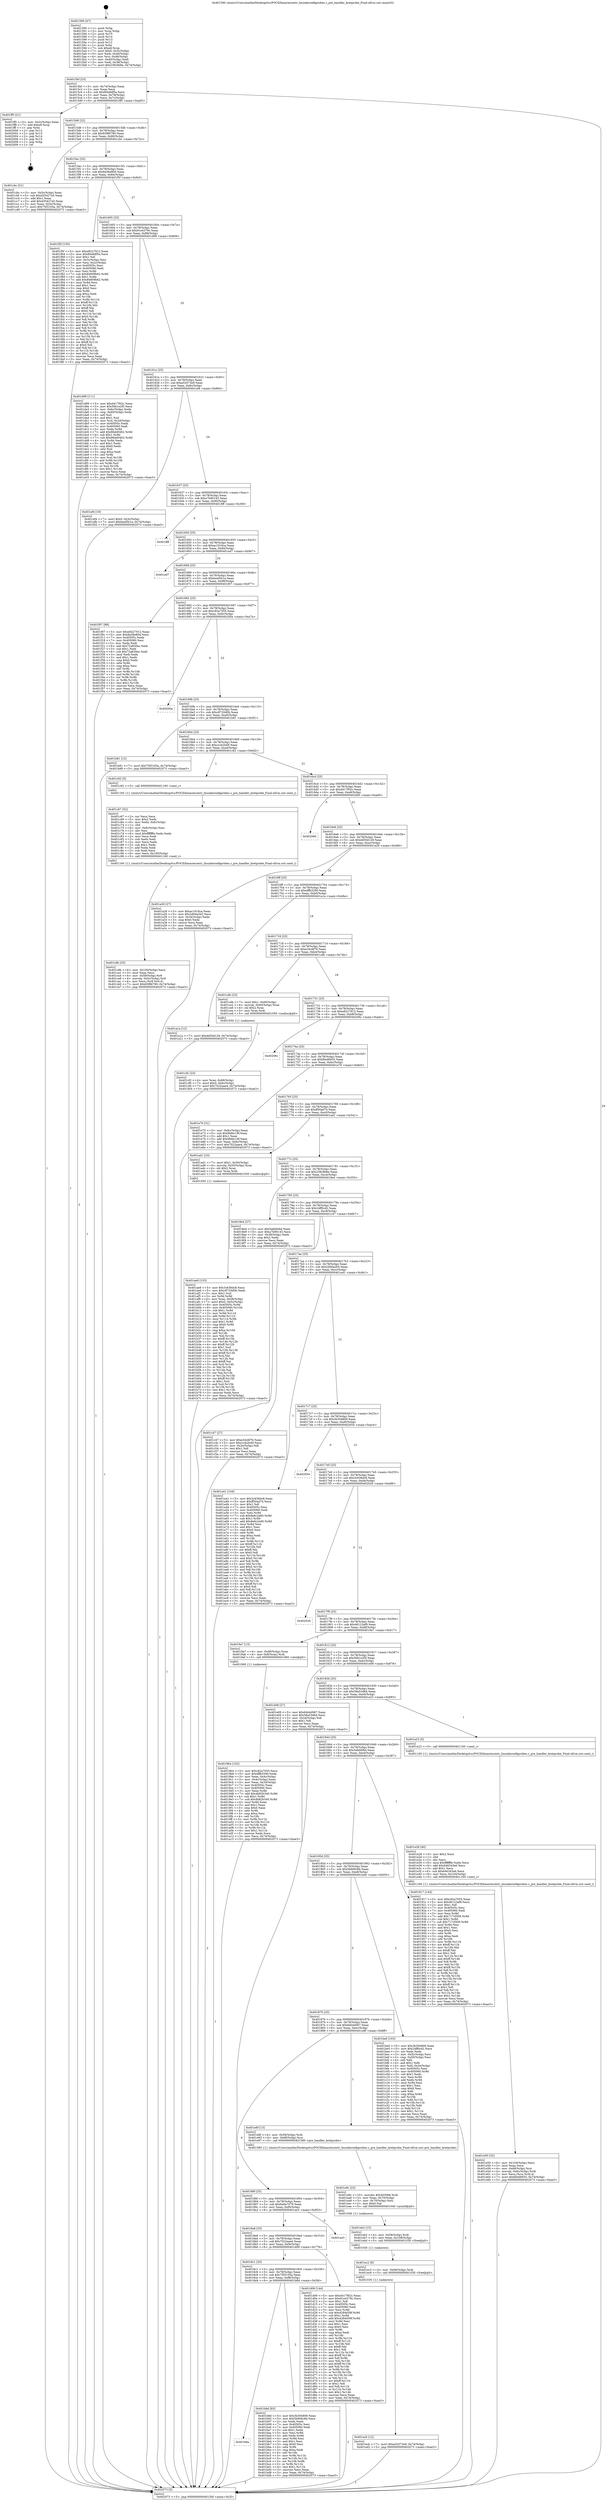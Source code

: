digraph "0x401590" {
  label = "0x401590 (/mnt/c/Users/mathe/Desktop/tcc/POCII/binaries/extr_linuxkernelkprobes.c_pre_handler_kretprobe_Final-ollvm.out::main(0))"
  labelloc = "t"
  node[shape=record]

  Entry [label="",width=0.3,height=0.3,shape=circle,fillcolor=black,style=filled]
  "0x4015bf" [label="{
     0x4015bf [23]\l
     | [instrs]\l
     &nbsp;&nbsp;0x4015bf \<+3\>: mov -0x74(%rbp),%eax\l
     &nbsp;&nbsp;0x4015c2 \<+2\>: mov %eax,%ecx\l
     &nbsp;&nbsp;0x4015c4 \<+6\>: sub $0x80a9df5a,%ecx\l
     &nbsp;&nbsp;0x4015ca \<+3\>: mov %eax,-0x78(%rbp)\l
     &nbsp;&nbsp;0x4015cd \<+3\>: mov %ecx,-0x7c(%rbp)\l
     &nbsp;&nbsp;0x4015d0 \<+6\>: je 0000000000401ff5 \<main+0xa65\>\l
  }"]
  "0x401ff5" [label="{
     0x401ff5 [21]\l
     | [instrs]\l
     &nbsp;&nbsp;0x401ff5 \<+3\>: mov -0x2c(%rbp),%eax\l
     &nbsp;&nbsp;0x401ff8 \<+7\>: add $0xe8,%rsp\l
     &nbsp;&nbsp;0x401fff \<+1\>: pop %rbx\l
     &nbsp;&nbsp;0x402000 \<+2\>: pop %r12\l
     &nbsp;&nbsp;0x402002 \<+2\>: pop %r13\l
     &nbsp;&nbsp;0x402004 \<+2\>: pop %r14\l
     &nbsp;&nbsp;0x402006 \<+2\>: pop %r15\l
     &nbsp;&nbsp;0x402008 \<+1\>: pop %rbp\l
     &nbsp;&nbsp;0x402009 \<+1\>: ret\l
  }"]
  "0x4015d6" [label="{
     0x4015d6 [22]\l
     | [instrs]\l
     &nbsp;&nbsp;0x4015d6 \<+5\>: jmp 00000000004015db \<main+0x4b\>\l
     &nbsp;&nbsp;0x4015db \<+3\>: mov -0x78(%rbp),%eax\l
     &nbsp;&nbsp;0x4015de \<+5\>: sub $0x83f86780,%eax\l
     &nbsp;&nbsp;0x4015e3 \<+3\>: mov %eax,-0x80(%rbp)\l
     &nbsp;&nbsp;0x4015e6 \<+6\>: je 0000000000401cbc \<main+0x72c\>\l
  }"]
  Exit [label="",width=0.3,height=0.3,shape=circle,fillcolor=black,style=filled,peripheries=2]
  "0x401cbc" [label="{
     0x401cbc [31]\l
     | [instrs]\l
     &nbsp;&nbsp;0x401cbc \<+3\>: mov -0x5c(%rbp),%eax\l
     &nbsp;&nbsp;0x401cbf \<+5\>: sub $0xd35427a5,%eax\l
     &nbsp;&nbsp;0x401cc4 \<+3\>: add $0x1,%eax\l
     &nbsp;&nbsp;0x401cc7 \<+5\>: add $0xd35427a5,%eax\l
     &nbsp;&nbsp;0x401ccc \<+3\>: mov %eax,-0x5c(%rbp)\l
     &nbsp;&nbsp;0x401ccf \<+7\>: movl $0x75f3105a,-0x74(%rbp)\l
     &nbsp;&nbsp;0x401cd6 \<+5\>: jmp 0000000000402073 \<main+0xae3\>\l
  }"]
  "0x4015ec" [label="{
     0x4015ec [25]\l
     | [instrs]\l
     &nbsp;&nbsp;0x4015ec \<+5\>: jmp 00000000004015f1 \<main+0x61\>\l
     &nbsp;&nbsp;0x4015f1 \<+3\>: mov -0x78(%rbp),%eax\l
     &nbsp;&nbsp;0x4015f4 \<+5\>: sub $0x8a36e80d,%eax\l
     &nbsp;&nbsp;0x4015f9 \<+6\>: mov %eax,-0x84(%rbp)\l
     &nbsp;&nbsp;0x4015ff \<+6\>: je 0000000000401f5f \<main+0x9cf\>\l
  }"]
  "0x401ecb" [label="{
     0x401ecb [12]\l
     | [instrs]\l
     &nbsp;&nbsp;0x401ecb \<+7\>: movl $0xa52073e9,-0x74(%rbp)\l
     &nbsp;&nbsp;0x401ed2 \<+5\>: jmp 0000000000402073 \<main+0xae3\>\l
  }"]
  "0x401f5f" [label="{
     0x401f5f [150]\l
     | [instrs]\l
     &nbsp;&nbsp;0x401f5f \<+5\>: mov $0xe8227912,%eax\l
     &nbsp;&nbsp;0x401f64 \<+5\>: mov $0x80a9df5a,%ecx\l
     &nbsp;&nbsp;0x401f69 \<+2\>: mov $0x1,%dl\l
     &nbsp;&nbsp;0x401f6b \<+3\>: mov -0x3c(%rbp),%esi\l
     &nbsp;&nbsp;0x401f6e \<+3\>: mov %esi,-0x2c(%rbp)\l
     &nbsp;&nbsp;0x401f71 \<+7\>: mov 0x40505c,%esi\l
     &nbsp;&nbsp;0x401f78 \<+7\>: mov 0x405060,%edi\l
     &nbsp;&nbsp;0x401f7f \<+3\>: mov %esi,%r8d\l
     &nbsp;&nbsp;0x401f82 \<+7\>: sub $0x84609b62,%r8d\l
     &nbsp;&nbsp;0x401f89 \<+4\>: sub $0x1,%r8d\l
     &nbsp;&nbsp;0x401f8d \<+7\>: add $0x84609b62,%r8d\l
     &nbsp;&nbsp;0x401f94 \<+4\>: imul %r8d,%esi\l
     &nbsp;&nbsp;0x401f98 \<+3\>: and $0x1,%esi\l
     &nbsp;&nbsp;0x401f9b \<+3\>: cmp $0x0,%esi\l
     &nbsp;&nbsp;0x401f9e \<+4\>: sete %r9b\l
     &nbsp;&nbsp;0x401fa2 \<+3\>: cmp $0xa,%edi\l
     &nbsp;&nbsp;0x401fa5 \<+4\>: setl %r10b\l
     &nbsp;&nbsp;0x401fa9 \<+3\>: mov %r9b,%r11b\l
     &nbsp;&nbsp;0x401fac \<+4\>: xor $0xff,%r11b\l
     &nbsp;&nbsp;0x401fb0 \<+3\>: mov %r10b,%bl\l
     &nbsp;&nbsp;0x401fb3 \<+3\>: xor $0xff,%bl\l
     &nbsp;&nbsp;0x401fb6 \<+3\>: xor $0x0,%dl\l
     &nbsp;&nbsp;0x401fb9 \<+3\>: mov %r11b,%r14b\l
     &nbsp;&nbsp;0x401fbc \<+4\>: and $0x0,%r14b\l
     &nbsp;&nbsp;0x401fc0 \<+3\>: and %dl,%r9b\l
     &nbsp;&nbsp;0x401fc3 \<+3\>: mov %bl,%r15b\l
     &nbsp;&nbsp;0x401fc6 \<+4\>: and $0x0,%r15b\l
     &nbsp;&nbsp;0x401fca \<+3\>: and %dl,%r10b\l
     &nbsp;&nbsp;0x401fcd \<+3\>: or %r9b,%r14b\l
     &nbsp;&nbsp;0x401fd0 \<+3\>: or %r10b,%r15b\l
     &nbsp;&nbsp;0x401fd3 \<+3\>: xor %r15b,%r14b\l
     &nbsp;&nbsp;0x401fd6 \<+3\>: or %bl,%r11b\l
     &nbsp;&nbsp;0x401fd9 \<+4\>: xor $0xff,%r11b\l
     &nbsp;&nbsp;0x401fdd \<+3\>: or $0x0,%dl\l
     &nbsp;&nbsp;0x401fe0 \<+3\>: and %dl,%r11b\l
     &nbsp;&nbsp;0x401fe3 \<+3\>: or %r11b,%r14b\l
     &nbsp;&nbsp;0x401fe6 \<+4\>: test $0x1,%r14b\l
     &nbsp;&nbsp;0x401fea \<+3\>: cmovne %ecx,%eax\l
     &nbsp;&nbsp;0x401fed \<+3\>: mov %eax,-0x74(%rbp)\l
     &nbsp;&nbsp;0x401ff0 \<+5\>: jmp 0000000000402073 \<main+0xae3\>\l
  }"]
  "0x401605" [label="{
     0x401605 [25]\l
     | [instrs]\l
     &nbsp;&nbsp;0x401605 \<+5\>: jmp 000000000040160a \<main+0x7a\>\l
     &nbsp;&nbsp;0x40160a \<+3\>: mov -0x78(%rbp),%eax\l
     &nbsp;&nbsp;0x40160d \<+5\>: sub $0x91e4379c,%eax\l
     &nbsp;&nbsp;0x401612 \<+6\>: mov %eax,-0x88(%rbp)\l
     &nbsp;&nbsp;0x401618 \<+6\>: je 0000000000401d99 \<main+0x809\>\l
  }"]
  "0x401ec2" [label="{
     0x401ec2 [9]\l
     | [instrs]\l
     &nbsp;&nbsp;0x401ec2 \<+4\>: mov -0x68(%rbp),%rdi\l
     &nbsp;&nbsp;0x401ec6 \<+5\>: call 0000000000401030 \<free@plt\>\l
     | [calls]\l
     &nbsp;&nbsp;0x401030 \{1\} (unknown)\l
  }"]
  "0x401d99" [label="{
     0x401d99 [111]\l
     | [instrs]\l
     &nbsp;&nbsp;0x401d99 \<+5\>: mov $0xd417f02c,%eax\l
     &nbsp;&nbsp;0x401d9e \<+5\>: mov $0x56b1e2f5,%ecx\l
     &nbsp;&nbsp;0x401da3 \<+3\>: mov -0x6c(%rbp),%edx\l
     &nbsp;&nbsp;0x401da6 \<+3\>: cmp -0x60(%rbp),%edx\l
     &nbsp;&nbsp;0x401da9 \<+4\>: setl %sil\l
     &nbsp;&nbsp;0x401dad \<+4\>: and $0x1,%sil\l
     &nbsp;&nbsp;0x401db1 \<+4\>: mov %sil,-0x2d(%rbp)\l
     &nbsp;&nbsp;0x401db5 \<+7\>: mov 0x40505c,%edx\l
     &nbsp;&nbsp;0x401dbc \<+7\>: mov 0x405060,%edi\l
     &nbsp;&nbsp;0x401dc3 \<+3\>: mov %edx,%r8d\l
     &nbsp;&nbsp;0x401dc6 \<+7\>: add $0x86dd0462,%r8d\l
     &nbsp;&nbsp;0x401dcd \<+4\>: sub $0x1,%r8d\l
     &nbsp;&nbsp;0x401dd1 \<+7\>: sub $0x86dd0462,%r8d\l
     &nbsp;&nbsp;0x401dd8 \<+4\>: imul %r8d,%edx\l
     &nbsp;&nbsp;0x401ddc \<+3\>: and $0x1,%edx\l
     &nbsp;&nbsp;0x401ddf \<+3\>: cmp $0x0,%edx\l
     &nbsp;&nbsp;0x401de2 \<+4\>: sete %sil\l
     &nbsp;&nbsp;0x401de6 \<+3\>: cmp $0xa,%edi\l
     &nbsp;&nbsp;0x401de9 \<+4\>: setl %r9b\l
     &nbsp;&nbsp;0x401ded \<+3\>: mov %sil,%r10b\l
     &nbsp;&nbsp;0x401df0 \<+3\>: and %r9b,%r10b\l
     &nbsp;&nbsp;0x401df3 \<+3\>: xor %r9b,%sil\l
     &nbsp;&nbsp;0x401df6 \<+3\>: or %sil,%r10b\l
     &nbsp;&nbsp;0x401df9 \<+4\>: test $0x1,%r10b\l
     &nbsp;&nbsp;0x401dfd \<+3\>: cmovne %ecx,%eax\l
     &nbsp;&nbsp;0x401e00 \<+3\>: mov %eax,-0x74(%rbp)\l
     &nbsp;&nbsp;0x401e03 \<+5\>: jmp 0000000000402073 \<main+0xae3\>\l
  }"]
  "0x40161e" [label="{
     0x40161e [25]\l
     | [instrs]\l
     &nbsp;&nbsp;0x40161e \<+5\>: jmp 0000000000401623 \<main+0x93\>\l
     &nbsp;&nbsp;0x401623 \<+3\>: mov -0x78(%rbp),%eax\l
     &nbsp;&nbsp;0x401626 \<+5\>: sub $0xa52073e9,%eax\l
     &nbsp;&nbsp;0x40162b \<+6\>: mov %eax,-0x8c(%rbp)\l
     &nbsp;&nbsp;0x401631 \<+6\>: je 0000000000401ef4 \<main+0x964\>\l
  }"]
  "0x401eb3" [label="{
     0x401eb3 [15]\l
     | [instrs]\l
     &nbsp;&nbsp;0x401eb3 \<+4\>: mov -0x58(%rbp),%rdi\l
     &nbsp;&nbsp;0x401eb7 \<+6\>: mov %eax,-0x108(%rbp)\l
     &nbsp;&nbsp;0x401ebd \<+5\>: call 0000000000401030 \<free@plt\>\l
     | [calls]\l
     &nbsp;&nbsp;0x401030 \{1\} (unknown)\l
  }"]
  "0x401ef4" [label="{
     0x401ef4 [19]\l
     | [instrs]\l
     &nbsp;&nbsp;0x401ef4 \<+7\>: movl $0x0,-0x3c(%rbp)\l
     &nbsp;&nbsp;0x401efb \<+7\>: movl $0xbeaf5b1a,-0x74(%rbp)\l
     &nbsp;&nbsp;0x401f02 \<+5\>: jmp 0000000000402073 \<main+0xae3\>\l
  }"]
  "0x401637" [label="{
     0x401637 [25]\l
     | [instrs]\l
     &nbsp;&nbsp;0x401637 \<+5\>: jmp 000000000040163c \<main+0xac\>\l
     &nbsp;&nbsp;0x40163c \<+3\>: mov -0x78(%rbp),%eax\l
     &nbsp;&nbsp;0x40163f \<+5\>: sub $0xa7b90145,%eax\l
     &nbsp;&nbsp;0x401644 \<+6\>: mov %eax,-0x90(%rbp)\l
     &nbsp;&nbsp;0x40164a \<+6\>: je 00000000004018ff \<main+0x36f\>\l
  }"]
  "0x401e9c" [label="{
     0x401e9c [23]\l
     | [instrs]\l
     &nbsp;&nbsp;0x401e9c \<+10\>: movabs $0x4030b6,%rdi\l
     &nbsp;&nbsp;0x401ea6 \<+3\>: mov %eax,-0x70(%rbp)\l
     &nbsp;&nbsp;0x401ea9 \<+3\>: mov -0x70(%rbp),%esi\l
     &nbsp;&nbsp;0x401eac \<+2\>: mov $0x0,%al\l
     &nbsp;&nbsp;0x401eae \<+5\>: call 0000000000401040 \<printf@plt\>\l
     | [calls]\l
     &nbsp;&nbsp;0x401040 \{1\} (unknown)\l
  }"]
  "0x4018ff" [label="{
     0x4018ff\l
  }", style=dashed]
  "0x401650" [label="{
     0x401650 [25]\l
     | [instrs]\l
     &nbsp;&nbsp;0x401650 \<+5\>: jmp 0000000000401655 \<main+0xc5\>\l
     &nbsp;&nbsp;0x401655 \<+3\>: mov -0x78(%rbp),%eax\l
     &nbsp;&nbsp;0x401658 \<+5\>: sub $0xac1916ca,%eax\l
     &nbsp;&nbsp;0x40165d \<+6\>: mov %eax,-0x94(%rbp)\l
     &nbsp;&nbsp;0x401663 \<+6\>: je 0000000000401ed7 \<main+0x947\>\l
  }"]
  "0x401e50" [label="{
     0x401e50 [32]\l
     | [instrs]\l
     &nbsp;&nbsp;0x401e50 \<+6\>: mov -0x104(%rbp),%ecx\l
     &nbsp;&nbsp;0x401e56 \<+3\>: imul %eax,%ecx\l
     &nbsp;&nbsp;0x401e59 \<+4\>: mov -0x68(%rbp),%rsi\l
     &nbsp;&nbsp;0x401e5d \<+4\>: movslq -0x6c(%rbp),%rdi\l
     &nbsp;&nbsp;0x401e61 \<+3\>: mov %ecx,(%rsi,%rdi,4)\l
     &nbsp;&nbsp;0x401e64 \<+7\>: movl $0xf0ed6935,-0x74(%rbp)\l
     &nbsp;&nbsp;0x401e6b \<+5\>: jmp 0000000000402073 \<main+0xae3\>\l
  }"]
  "0x401ed7" [label="{
     0x401ed7\l
  }", style=dashed]
  "0x401669" [label="{
     0x401669 [25]\l
     | [instrs]\l
     &nbsp;&nbsp;0x401669 \<+5\>: jmp 000000000040166e \<main+0xde\>\l
     &nbsp;&nbsp;0x40166e \<+3\>: mov -0x78(%rbp),%eax\l
     &nbsp;&nbsp;0x401671 \<+5\>: sub $0xbeaf5b1a,%eax\l
     &nbsp;&nbsp;0x401676 \<+6\>: mov %eax,-0x98(%rbp)\l
     &nbsp;&nbsp;0x40167c \<+6\>: je 0000000000401f07 \<main+0x977\>\l
  }"]
  "0x401e28" [label="{
     0x401e28 [40]\l
     | [instrs]\l
     &nbsp;&nbsp;0x401e28 \<+5\>: mov $0x2,%ecx\l
     &nbsp;&nbsp;0x401e2d \<+1\>: cltd\l
     &nbsp;&nbsp;0x401e2e \<+2\>: idiv %ecx\l
     &nbsp;&nbsp;0x401e30 \<+6\>: imul $0xfffffffe,%edx,%ecx\l
     &nbsp;&nbsp;0x401e36 \<+6\>: add $0x646343e6,%ecx\l
     &nbsp;&nbsp;0x401e3c \<+3\>: add $0x1,%ecx\l
     &nbsp;&nbsp;0x401e3f \<+6\>: sub $0x646343e6,%ecx\l
     &nbsp;&nbsp;0x401e45 \<+6\>: mov %ecx,-0x104(%rbp)\l
     &nbsp;&nbsp;0x401e4b \<+5\>: call 0000000000401160 \<next_i\>\l
     | [calls]\l
     &nbsp;&nbsp;0x401160 \{1\} (/mnt/c/Users/mathe/Desktop/tcc/POCII/binaries/extr_linuxkernelkprobes.c_pre_handler_kretprobe_Final-ollvm.out::next_i)\l
  }"]
  "0x401f07" [label="{
     0x401f07 [88]\l
     | [instrs]\l
     &nbsp;&nbsp;0x401f07 \<+5\>: mov $0xe8227912,%eax\l
     &nbsp;&nbsp;0x401f0c \<+5\>: mov $0x8a36e80d,%ecx\l
     &nbsp;&nbsp;0x401f11 \<+7\>: mov 0x40505c,%edx\l
     &nbsp;&nbsp;0x401f18 \<+7\>: mov 0x405060,%esi\l
     &nbsp;&nbsp;0x401f1f \<+2\>: mov %edx,%edi\l
     &nbsp;&nbsp;0x401f21 \<+6\>: add $0x72a830ec,%edi\l
     &nbsp;&nbsp;0x401f27 \<+3\>: sub $0x1,%edi\l
     &nbsp;&nbsp;0x401f2a \<+6\>: sub $0x72a830ec,%edi\l
     &nbsp;&nbsp;0x401f30 \<+3\>: imul %edi,%edx\l
     &nbsp;&nbsp;0x401f33 \<+3\>: and $0x1,%edx\l
     &nbsp;&nbsp;0x401f36 \<+3\>: cmp $0x0,%edx\l
     &nbsp;&nbsp;0x401f39 \<+4\>: sete %r8b\l
     &nbsp;&nbsp;0x401f3d \<+3\>: cmp $0xa,%esi\l
     &nbsp;&nbsp;0x401f40 \<+4\>: setl %r9b\l
     &nbsp;&nbsp;0x401f44 \<+3\>: mov %r8b,%r10b\l
     &nbsp;&nbsp;0x401f47 \<+3\>: and %r9b,%r10b\l
     &nbsp;&nbsp;0x401f4a \<+3\>: xor %r9b,%r8b\l
     &nbsp;&nbsp;0x401f4d \<+3\>: or %r8b,%r10b\l
     &nbsp;&nbsp;0x401f50 \<+4\>: test $0x1,%r10b\l
     &nbsp;&nbsp;0x401f54 \<+3\>: cmovne %ecx,%eax\l
     &nbsp;&nbsp;0x401f57 \<+3\>: mov %eax,-0x74(%rbp)\l
     &nbsp;&nbsp;0x401f5a \<+5\>: jmp 0000000000402073 \<main+0xae3\>\l
  }"]
  "0x401682" [label="{
     0x401682 [25]\l
     | [instrs]\l
     &nbsp;&nbsp;0x401682 \<+5\>: jmp 0000000000401687 \<main+0xf7\>\l
     &nbsp;&nbsp;0x401687 \<+3\>: mov -0x78(%rbp),%eax\l
     &nbsp;&nbsp;0x40168a \<+5\>: sub $0xc82a7055,%eax\l
     &nbsp;&nbsp;0x40168f \<+6\>: mov %eax,-0x9c(%rbp)\l
     &nbsp;&nbsp;0x401695 \<+6\>: je 000000000040200a \<main+0xa7a\>\l
  }"]
  "0x401cf2" [label="{
     0x401cf2 [23]\l
     | [instrs]\l
     &nbsp;&nbsp;0x401cf2 \<+4\>: mov %rax,-0x68(%rbp)\l
     &nbsp;&nbsp;0x401cf6 \<+7\>: movl $0x0,-0x6c(%rbp)\l
     &nbsp;&nbsp;0x401cfd \<+7\>: movl $0x7022aae4,-0x74(%rbp)\l
     &nbsp;&nbsp;0x401d04 \<+5\>: jmp 0000000000402073 \<main+0xae3\>\l
  }"]
  "0x40200a" [label="{
     0x40200a\l
  }", style=dashed]
  "0x40169b" [label="{
     0x40169b [25]\l
     | [instrs]\l
     &nbsp;&nbsp;0x40169b \<+5\>: jmp 00000000004016a0 \<main+0x110\>\l
     &nbsp;&nbsp;0x4016a0 \<+3\>: mov -0x78(%rbp),%eax\l
     &nbsp;&nbsp;0x4016a3 \<+5\>: sub $0xc8720d0b,%eax\l
     &nbsp;&nbsp;0x4016a8 \<+6\>: mov %eax,-0xa0(%rbp)\l
     &nbsp;&nbsp;0x4016ae \<+6\>: je 0000000000401b81 \<main+0x5f1\>\l
  }"]
  "0x401c9b" [label="{
     0x401c9b [33]\l
     | [instrs]\l
     &nbsp;&nbsp;0x401c9b \<+6\>: mov -0x100(%rbp),%ecx\l
     &nbsp;&nbsp;0x401ca1 \<+3\>: imul %eax,%ecx\l
     &nbsp;&nbsp;0x401ca4 \<+4\>: mov -0x58(%rbp),%r8\l
     &nbsp;&nbsp;0x401ca8 \<+4\>: movslq -0x5c(%rbp),%r9\l
     &nbsp;&nbsp;0x401cac \<+4\>: mov %ecx,(%r8,%r9,4)\l
     &nbsp;&nbsp;0x401cb0 \<+7\>: movl $0x83f86780,-0x74(%rbp)\l
     &nbsp;&nbsp;0x401cb7 \<+5\>: jmp 0000000000402073 \<main+0xae3\>\l
  }"]
  "0x401b81" [label="{
     0x401b81 [12]\l
     | [instrs]\l
     &nbsp;&nbsp;0x401b81 \<+7\>: movl $0x75f3105a,-0x74(%rbp)\l
     &nbsp;&nbsp;0x401b88 \<+5\>: jmp 0000000000402073 \<main+0xae3\>\l
  }"]
  "0x4016b4" [label="{
     0x4016b4 [25]\l
     | [instrs]\l
     &nbsp;&nbsp;0x4016b4 \<+5\>: jmp 00000000004016b9 \<main+0x129\>\l
     &nbsp;&nbsp;0x4016b9 \<+3\>: mov -0x78(%rbp),%eax\l
     &nbsp;&nbsp;0x4016bc \<+5\>: sub $0xcccb2b49,%eax\l
     &nbsp;&nbsp;0x4016c1 \<+6\>: mov %eax,-0xa4(%rbp)\l
     &nbsp;&nbsp;0x4016c7 \<+6\>: je 0000000000401c62 \<main+0x6d2\>\l
  }"]
  "0x401c67" [label="{
     0x401c67 [52]\l
     | [instrs]\l
     &nbsp;&nbsp;0x401c67 \<+2\>: xor %ecx,%ecx\l
     &nbsp;&nbsp;0x401c69 \<+5\>: mov $0x2,%edx\l
     &nbsp;&nbsp;0x401c6e \<+6\>: mov %edx,-0xfc(%rbp)\l
     &nbsp;&nbsp;0x401c74 \<+1\>: cltd\l
     &nbsp;&nbsp;0x401c75 \<+6\>: mov -0xfc(%rbp),%esi\l
     &nbsp;&nbsp;0x401c7b \<+2\>: idiv %esi\l
     &nbsp;&nbsp;0x401c7d \<+6\>: imul $0xfffffffe,%edx,%edx\l
     &nbsp;&nbsp;0x401c83 \<+2\>: mov %ecx,%edi\l
     &nbsp;&nbsp;0x401c85 \<+2\>: sub %edx,%edi\l
     &nbsp;&nbsp;0x401c87 \<+2\>: mov %ecx,%edx\l
     &nbsp;&nbsp;0x401c89 \<+3\>: sub $0x1,%edx\l
     &nbsp;&nbsp;0x401c8c \<+2\>: add %edx,%edi\l
     &nbsp;&nbsp;0x401c8e \<+2\>: sub %edi,%ecx\l
     &nbsp;&nbsp;0x401c90 \<+6\>: mov %ecx,-0x100(%rbp)\l
     &nbsp;&nbsp;0x401c96 \<+5\>: call 0000000000401160 \<next_i\>\l
     | [calls]\l
     &nbsp;&nbsp;0x401160 \{1\} (/mnt/c/Users/mathe/Desktop/tcc/POCII/binaries/extr_linuxkernelkprobes.c_pre_handler_kretprobe_Final-ollvm.out::next_i)\l
  }"]
  "0x401c62" [label="{
     0x401c62 [5]\l
     | [instrs]\l
     &nbsp;&nbsp;0x401c62 \<+5\>: call 0000000000401160 \<next_i\>\l
     | [calls]\l
     &nbsp;&nbsp;0x401160 \{1\} (/mnt/c/Users/mathe/Desktop/tcc/POCII/binaries/extr_linuxkernelkprobes.c_pre_handler_kretprobe_Final-ollvm.out::next_i)\l
  }"]
  "0x4016cd" [label="{
     0x4016cd [25]\l
     | [instrs]\l
     &nbsp;&nbsp;0x4016cd \<+5\>: jmp 00000000004016d2 \<main+0x142\>\l
     &nbsp;&nbsp;0x4016d2 \<+3\>: mov -0x78(%rbp),%eax\l
     &nbsp;&nbsp;0x4016d5 \<+5\>: sub $0xd417f02c,%eax\l
     &nbsp;&nbsp;0x4016da \<+6\>: mov %eax,-0xa8(%rbp)\l
     &nbsp;&nbsp;0x4016e0 \<+6\>: je 0000000000402060 \<main+0xad0\>\l
  }"]
  "0x4018da" [label="{
     0x4018da\l
  }", style=dashed]
  "0x402060" [label="{
     0x402060\l
  }", style=dashed]
  "0x4016e6" [label="{
     0x4016e6 [25]\l
     | [instrs]\l
     &nbsp;&nbsp;0x4016e6 \<+5\>: jmp 00000000004016eb \<main+0x15b\>\l
     &nbsp;&nbsp;0x4016eb \<+3\>: mov -0x78(%rbp),%eax\l
     &nbsp;&nbsp;0x4016ee \<+5\>: sub $0xdd50d129,%eax\l
     &nbsp;&nbsp;0x4016f3 \<+6\>: mov %eax,-0xac(%rbp)\l
     &nbsp;&nbsp;0x4016f9 \<+6\>: je 0000000000401a26 \<main+0x496\>\l
  }"]
  "0x401b8d" [label="{
     0x401b8d [83]\l
     | [instrs]\l
     &nbsp;&nbsp;0x401b8d \<+5\>: mov $0x3b304809,%eax\l
     &nbsp;&nbsp;0x401b92 \<+5\>: mov $0x5b906c8b,%ecx\l
     &nbsp;&nbsp;0x401b97 \<+2\>: xor %edx,%edx\l
     &nbsp;&nbsp;0x401b99 \<+7\>: mov 0x40505c,%esi\l
     &nbsp;&nbsp;0x401ba0 \<+7\>: mov 0x405060,%edi\l
     &nbsp;&nbsp;0x401ba7 \<+3\>: sub $0x1,%edx\l
     &nbsp;&nbsp;0x401baa \<+3\>: mov %esi,%r8d\l
     &nbsp;&nbsp;0x401bad \<+3\>: add %edx,%r8d\l
     &nbsp;&nbsp;0x401bb0 \<+4\>: imul %r8d,%esi\l
     &nbsp;&nbsp;0x401bb4 \<+3\>: and $0x1,%esi\l
     &nbsp;&nbsp;0x401bb7 \<+3\>: cmp $0x0,%esi\l
     &nbsp;&nbsp;0x401bba \<+4\>: sete %r9b\l
     &nbsp;&nbsp;0x401bbe \<+3\>: cmp $0xa,%edi\l
     &nbsp;&nbsp;0x401bc1 \<+4\>: setl %r10b\l
     &nbsp;&nbsp;0x401bc5 \<+3\>: mov %r9b,%r11b\l
     &nbsp;&nbsp;0x401bc8 \<+3\>: and %r10b,%r11b\l
     &nbsp;&nbsp;0x401bcb \<+3\>: xor %r10b,%r9b\l
     &nbsp;&nbsp;0x401bce \<+3\>: or %r9b,%r11b\l
     &nbsp;&nbsp;0x401bd1 \<+4\>: test $0x1,%r11b\l
     &nbsp;&nbsp;0x401bd5 \<+3\>: cmovne %ecx,%eax\l
     &nbsp;&nbsp;0x401bd8 \<+3\>: mov %eax,-0x74(%rbp)\l
     &nbsp;&nbsp;0x401bdb \<+5\>: jmp 0000000000402073 \<main+0xae3\>\l
  }"]
  "0x401a26" [label="{
     0x401a26 [27]\l
     | [instrs]\l
     &nbsp;&nbsp;0x401a26 \<+5\>: mov $0xac1916ca,%eax\l
     &nbsp;&nbsp;0x401a2b \<+5\>: mov $0x2d0da2b5,%ecx\l
     &nbsp;&nbsp;0x401a30 \<+3\>: mov -0x34(%rbp),%edx\l
     &nbsp;&nbsp;0x401a33 \<+3\>: cmp $0x0,%edx\l
     &nbsp;&nbsp;0x401a36 \<+3\>: cmove %ecx,%eax\l
     &nbsp;&nbsp;0x401a39 \<+3\>: mov %eax,-0x74(%rbp)\l
     &nbsp;&nbsp;0x401a3c \<+5\>: jmp 0000000000402073 \<main+0xae3\>\l
  }"]
  "0x4016ff" [label="{
     0x4016ff [25]\l
     | [instrs]\l
     &nbsp;&nbsp;0x4016ff \<+5\>: jmp 0000000000401704 \<main+0x174\>\l
     &nbsp;&nbsp;0x401704 \<+3\>: mov -0x78(%rbp),%eax\l
     &nbsp;&nbsp;0x401707 \<+5\>: sub $0xdffb3290,%eax\l
     &nbsp;&nbsp;0x40170c \<+6\>: mov %eax,-0xb0(%rbp)\l
     &nbsp;&nbsp;0x401712 \<+6\>: je 0000000000401a1a \<main+0x48a\>\l
  }"]
  "0x4018c1" [label="{
     0x4018c1 [25]\l
     | [instrs]\l
     &nbsp;&nbsp;0x4018c1 \<+5\>: jmp 00000000004018c6 \<main+0x336\>\l
     &nbsp;&nbsp;0x4018c6 \<+3\>: mov -0x78(%rbp),%eax\l
     &nbsp;&nbsp;0x4018c9 \<+5\>: sub $0x75f3105a,%eax\l
     &nbsp;&nbsp;0x4018ce \<+6\>: mov %eax,-0xf8(%rbp)\l
     &nbsp;&nbsp;0x4018d4 \<+6\>: je 0000000000401b8d \<main+0x5fd\>\l
  }"]
  "0x401a1a" [label="{
     0x401a1a [12]\l
     | [instrs]\l
     &nbsp;&nbsp;0x401a1a \<+7\>: movl $0xdd50d129,-0x74(%rbp)\l
     &nbsp;&nbsp;0x401a21 \<+5\>: jmp 0000000000402073 \<main+0xae3\>\l
  }"]
  "0x401718" [label="{
     0x401718 [25]\l
     | [instrs]\l
     &nbsp;&nbsp;0x401718 \<+5\>: jmp 000000000040171d \<main+0x18d\>\l
     &nbsp;&nbsp;0x40171d \<+3\>: mov -0x78(%rbp),%eax\l
     &nbsp;&nbsp;0x401720 \<+5\>: sub $0xe34c6f76,%eax\l
     &nbsp;&nbsp;0x401725 \<+6\>: mov %eax,-0xb4(%rbp)\l
     &nbsp;&nbsp;0x40172b \<+6\>: je 0000000000401cdb \<main+0x74b\>\l
  }"]
  "0x401d09" [label="{
     0x401d09 [144]\l
     | [instrs]\l
     &nbsp;&nbsp;0x401d09 \<+5\>: mov $0xd417f02c,%eax\l
     &nbsp;&nbsp;0x401d0e \<+5\>: mov $0x91e4379c,%ecx\l
     &nbsp;&nbsp;0x401d13 \<+2\>: mov $0x1,%dl\l
     &nbsp;&nbsp;0x401d15 \<+7\>: mov 0x40505c,%esi\l
     &nbsp;&nbsp;0x401d1c \<+7\>: mov 0x405060,%edi\l
     &nbsp;&nbsp;0x401d23 \<+3\>: mov %esi,%r8d\l
     &nbsp;&nbsp;0x401d26 \<+7\>: sub $0x4284d59f,%r8d\l
     &nbsp;&nbsp;0x401d2d \<+4\>: sub $0x1,%r8d\l
     &nbsp;&nbsp;0x401d31 \<+7\>: add $0x4284d59f,%r8d\l
     &nbsp;&nbsp;0x401d38 \<+4\>: imul %r8d,%esi\l
     &nbsp;&nbsp;0x401d3c \<+3\>: and $0x1,%esi\l
     &nbsp;&nbsp;0x401d3f \<+3\>: cmp $0x0,%esi\l
     &nbsp;&nbsp;0x401d42 \<+4\>: sete %r9b\l
     &nbsp;&nbsp;0x401d46 \<+3\>: cmp $0xa,%edi\l
     &nbsp;&nbsp;0x401d49 \<+4\>: setl %r10b\l
     &nbsp;&nbsp;0x401d4d \<+3\>: mov %r9b,%r11b\l
     &nbsp;&nbsp;0x401d50 \<+4\>: xor $0xff,%r11b\l
     &nbsp;&nbsp;0x401d54 \<+3\>: mov %r10b,%bl\l
     &nbsp;&nbsp;0x401d57 \<+3\>: xor $0xff,%bl\l
     &nbsp;&nbsp;0x401d5a \<+3\>: xor $0x1,%dl\l
     &nbsp;&nbsp;0x401d5d \<+3\>: mov %r11b,%r14b\l
     &nbsp;&nbsp;0x401d60 \<+4\>: and $0xff,%r14b\l
     &nbsp;&nbsp;0x401d64 \<+3\>: and %dl,%r9b\l
     &nbsp;&nbsp;0x401d67 \<+3\>: mov %bl,%r15b\l
     &nbsp;&nbsp;0x401d6a \<+4\>: and $0xff,%r15b\l
     &nbsp;&nbsp;0x401d6e \<+3\>: and %dl,%r10b\l
     &nbsp;&nbsp;0x401d71 \<+3\>: or %r9b,%r14b\l
     &nbsp;&nbsp;0x401d74 \<+3\>: or %r10b,%r15b\l
     &nbsp;&nbsp;0x401d77 \<+3\>: xor %r15b,%r14b\l
     &nbsp;&nbsp;0x401d7a \<+3\>: or %bl,%r11b\l
     &nbsp;&nbsp;0x401d7d \<+4\>: xor $0xff,%r11b\l
     &nbsp;&nbsp;0x401d81 \<+3\>: or $0x1,%dl\l
     &nbsp;&nbsp;0x401d84 \<+3\>: and %dl,%r11b\l
     &nbsp;&nbsp;0x401d87 \<+3\>: or %r11b,%r14b\l
     &nbsp;&nbsp;0x401d8a \<+4\>: test $0x1,%r14b\l
     &nbsp;&nbsp;0x401d8e \<+3\>: cmovne %ecx,%eax\l
     &nbsp;&nbsp;0x401d91 \<+3\>: mov %eax,-0x74(%rbp)\l
     &nbsp;&nbsp;0x401d94 \<+5\>: jmp 0000000000402073 \<main+0xae3\>\l
  }"]
  "0x401cdb" [label="{
     0x401cdb [23]\l
     | [instrs]\l
     &nbsp;&nbsp;0x401cdb \<+7\>: movl $0x1,-0x60(%rbp)\l
     &nbsp;&nbsp;0x401ce2 \<+4\>: movslq -0x60(%rbp),%rax\l
     &nbsp;&nbsp;0x401ce6 \<+4\>: shl $0x2,%rax\l
     &nbsp;&nbsp;0x401cea \<+3\>: mov %rax,%rdi\l
     &nbsp;&nbsp;0x401ced \<+5\>: call 0000000000401050 \<malloc@plt\>\l
     | [calls]\l
     &nbsp;&nbsp;0x401050 \{1\} (unknown)\l
  }"]
  "0x401731" [label="{
     0x401731 [25]\l
     | [instrs]\l
     &nbsp;&nbsp;0x401731 \<+5\>: jmp 0000000000401736 \<main+0x1a6\>\l
     &nbsp;&nbsp;0x401736 \<+3\>: mov -0x78(%rbp),%eax\l
     &nbsp;&nbsp;0x401739 \<+5\>: sub $0xe8227912,%eax\l
     &nbsp;&nbsp;0x40173e \<+6\>: mov %eax,-0xb8(%rbp)\l
     &nbsp;&nbsp;0x401744 \<+6\>: je 000000000040206c \<main+0xadc\>\l
  }"]
  "0x4018a8" [label="{
     0x4018a8 [25]\l
     | [instrs]\l
     &nbsp;&nbsp;0x4018a8 \<+5\>: jmp 00000000004018ad \<main+0x31d\>\l
     &nbsp;&nbsp;0x4018ad \<+3\>: mov -0x78(%rbp),%eax\l
     &nbsp;&nbsp;0x4018b0 \<+5\>: sub $0x7022aae4,%eax\l
     &nbsp;&nbsp;0x4018b5 \<+6\>: mov %eax,-0xf4(%rbp)\l
     &nbsp;&nbsp;0x4018bb \<+6\>: je 0000000000401d09 \<main+0x779\>\l
  }"]
  "0x40206c" [label="{
     0x40206c\l
  }", style=dashed]
  "0x40174a" [label="{
     0x40174a [25]\l
     | [instrs]\l
     &nbsp;&nbsp;0x40174a \<+5\>: jmp 000000000040174f \<main+0x1bf\>\l
     &nbsp;&nbsp;0x40174f \<+3\>: mov -0x78(%rbp),%eax\l
     &nbsp;&nbsp;0x401752 \<+5\>: sub $0xf0ed6935,%eax\l
     &nbsp;&nbsp;0x401757 \<+6\>: mov %eax,-0xbc(%rbp)\l
     &nbsp;&nbsp;0x40175d \<+6\>: je 0000000000401e70 \<main+0x8e0\>\l
  }"]
  "0x401ee3" [label="{
     0x401ee3\l
  }", style=dashed]
  "0x401e70" [label="{
     0x401e70 [31]\l
     | [instrs]\l
     &nbsp;&nbsp;0x401e70 \<+3\>: mov -0x6c(%rbp),%eax\l
     &nbsp;&nbsp;0x401e73 \<+5\>: sub $0x9bfdc19f,%eax\l
     &nbsp;&nbsp;0x401e78 \<+3\>: add $0x1,%eax\l
     &nbsp;&nbsp;0x401e7b \<+5\>: add $0x9bfdc19f,%eax\l
     &nbsp;&nbsp;0x401e80 \<+3\>: mov %eax,-0x6c(%rbp)\l
     &nbsp;&nbsp;0x401e83 \<+7\>: movl $0x7022aae4,-0x74(%rbp)\l
     &nbsp;&nbsp;0x401e8a \<+5\>: jmp 0000000000402073 \<main+0xae3\>\l
  }"]
  "0x401763" [label="{
     0x401763 [25]\l
     | [instrs]\l
     &nbsp;&nbsp;0x401763 \<+5\>: jmp 0000000000401768 \<main+0x1d8\>\l
     &nbsp;&nbsp;0x401768 \<+3\>: mov -0x78(%rbp),%eax\l
     &nbsp;&nbsp;0x40176b \<+5\>: sub $0xff30ad74,%eax\l
     &nbsp;&nbsp;0x401770 \<+6\>: mov %eax,-0xc0(%rbp)\l
     &nbsp;&nbsp;0x401776 \<+6\>: je 0000000000401ad1 \<main+0x541\>\l
  }"]
  "0x40188f" [label="{
     0x40188f [25]\l
     | [instrs]\l
     &nbsp;&nbsp;0x40188f \<+5\>: jmp 0000000000401894 \<main+0x304\>\l
     &nbsp;&nbsp;0x401894 \<+3\>: mov -0x78(%rbp),%eax\l
     &nbsp;&nbsp;0x401897 \<+5\>: sub $0x6a6e7079,%eax\l
     &nbsp;&nbsp;0x40189c \<+6\>: mov %eax,-0xf0(%rbp)\l
     &nbsp;&nbsp;0x4018a2 \<+6\>: je 0000000000401ee3 \<main+0x953\>\l
  }"]
  "0x401ad1" [label="{
     0x401ad1 [23]\l
     | [instrs]\l
     &nbsp;&nbsp;0x401ad1 \<+7\>: movl $0x1,-0x50(%rbp)\l
     &nbsp;&nbsp;0x401ad8 \<+4\>: movslq -0x50(%rbp),%rax\l
     &nbsp;&nbsp;0x401adc \<+4\>: shl $0x2,%rax\l
     &nbsp;&nbsp;0x401ae0 \<+3\>: mov %rax,%rdi\l
     &nbsp;&nbsp;0x401ae3 \<+5\>: call 0000000000401050 \<malloc@plt\>\l
     | [calls]\l
     &nbsp;&nbsp;0x401050 \{1\} (unknown)\l
  }"]
  "0x40177c" [label="{
     0x40177c [25]\l
     | [instrs]\l
     &nbsp;&nbsp;0x40177c \<+5\>: jmp 0000000000401781 \<main+0x1f1\>\l
     &nbsp;&nbsp;0x401781 \<+3\>: mov -0x78(%rbp),%eax\l
     &nbsp;&nbsp;0x401784 \<+5\>: sub $0x239c9b8e,%eax\l
     &nbsp;&nbsp;0x401789 \<+6\>: mov %eax,-0xc4(%rbp)\l
     &nbsp;&nbsp;0x40178f \<+6\>: je 00000000004018e4 \<main+0x354\>\l
  }"]
  "0x401e8f" [label="{
     0x401e8f [13]\l
     | [instrs]\l
     &nbsp;&nbsp;0x401e8f \<+4\>: mov -0x58(%rbp),%rdi\l
     &nbsp;&nbsp;0x401e93 \<+4\>: mov -0x68(%rbp),%rsi\l
     &nbsp;&nbsp;0x401e97 \<+5\>: call 0000000000401580 \<pre_handler_kretprobe\>\l
     | [calls]\l
     &nbsp;&nbsp;0x401580 \{1\} (/mnt/c/Users/mathe/Desktop/tcc/POCII/binaries/extr_linuxkernelkprobes.c_pre_handler_kretprobe_Final-ollvm.out::pre_handler_kretprobe)\l
  }"]
  "0x4018e4" [label="{
     0x4018e4 [27]\l
     | [instrs]\l
     &nbsp;&nbsp;0x4018e4 \<+5\>: mov $0x5afdd06d,%eax\l
     &nbsp;&nbsp;0x4018e9 \<+5\>: mov $0xa7b90145,%ecx\l
     &nbsp;&nbsp;0x4018ee \<+3\>: mov -0x38(%rbp),%edx\l
     &nbsp;&nbsp;0x4018f1 \<+3\>: cmp $0x2,%edx\l
     &nbsp;&nbsp;0x4018f4 \<+3\>: cmovne %ecx,%eax\l
     &nbsp;&nbsp;0x4018f7 \<+3\>: mov %eax,-0x74(%rbp)\l
     &nbsp;&nbsp;0x4018fa \<+5\>: jmp 0000000000402073 \<main+0xae3\>\l
  }"]
  "0x401795" [label="{
     0x401795 [25]\l
     | [instrs]\l
     &nbsp;&nbsp;0x401795 \<+5\>: jmp 000000000040179a \<main+0x20a\>\l
     &nbsp;&nbsp;0x40179a \<+3\>: mov -0x78(%rbp),%eax\l
     &nbsp;&nbsp;0x40179d \<+5\>: sub $0x24ff0cd2,%eax\l
     &nbsp;&nbsp;0x4017a2 \<+6\>: mov %eax,-0xc8(%rbp)\l
     &nbsp;&nbsp;0x4017a8 \<+6\>: je 0000000000401c47 \<main+0x6b7\>\l
  }"]
  "0x402073" [label="{
     0x402073 [5]\l
     | [instrs]\l
     &nbsp;&nbsp;0x402073 \<+5\>: jmp 00000000004015bf \<main+0x2f\>\l
  }"]
  "0x401590" [label="{
     0x401590 [47]\l
     | [instrs]\l
     &nbsp;&nbsp;0x401590 \<+1\>: push %rbp\l
     &nbsp;&nbsp;0x401591 \<+3\>: mov %rsp,%rbp\l
     &nbsp;&nbsp;0x401594 \<+2\>: push %r15\l
     &nbsp;&nbsp;0x401596 \<+2\>: push %r14\l
     &nbsp;&nbsp;0x401598 \<+2\>: push %r13\l
     &nbsp;&nbsp;0x40159a \<+2\>: push %r12\l
     &nbsp;&nbsp;0x40159c \<+1\>: push %rbx\l
     &nbsp;&nbsp;0x40159d \<+7\>: sub $0xe8,%rsp\l
     &nbsp;&nbsp;0x4015a4 \<+7\>: movl $0x0,-0x3c(%rbp)\l
     &nbsp;&nbsp;0x4015ab \<+3\>: mov %edi,-0x40(%rbp)\l
     &nbsp;&nbsp;0x4015ae \<+4\>: mov %rsi,-0x48(%rbp)\l
     &nbsp;&nbsp;0x4015b2 \<+3\>: mov -0x40(%rbp),%edi\l
     &nbsp;&nbsp;0x4015b5 \<+3\>: mov %edi,-0x38(%rbp)\l
     &nbsp;&nbsp;0x4015b8 \<+7\>: movl $0x239c9b8e,-0x74(%rbp)\l
  }"]
  "0x401876" [label="{
     0x401876 [25]\l
     | [instrs]\l
     &nbsp;&nbsp;0x401876 \<+5\>: jmp 000000000040187b \<main+0x2eb\>\l
     &nbsp;&nbsp;0x40187b \<+3\>: mov -0x78(%rbp),%eax\l
     &nbsp;&nbsp;0x40187e \<+5\>: sub $0x64b4d067,%eax\l
     &nbsp;&nbsp;0x401883 \<+6\>: mov %eax,-0xec(%rbp)\l
     &nbsp;&nbsp;0x401889 \<+6\>: je 0000000000401e8f \<main+0x8ff\>\l
  }"]
  "0x401c47" [label="{
     0x401c47 [27]\l
     | [instrs]\l
     &nbsp;&nbsp;0x401c47 \<+5\>: mov $0xe34c6f76,%eax\l
     &nbsp;&nbsp;0x401c4c \<+5\>: mov $0xcccb2b49,%ecx\l
     &nbsp;&nbsp;0x401c51 \<+3\>: mov -0x2e(%rbp),%dl\l
     &nbsp;&nbsp;0x401c54 \<+3\>: test $0x1,%dl\l
     &nbsp;&nbsp;0x401c57 \<+3\>: cmovne %ecx,%eax\l
     &nbsp;&nbsp;0x401c5a \<+3\>: mov %eax,-0x74(%rbp)\l
     &nbsp;&nbsp;0x401c5d \<+5\>: jmp 0000000000402073 \<main+0xae3\>\l
  }"]
  "0x4017ae" [label="{
     0x4017ae [25]\l
     | [instrs]\l
     &nbsp;&nbsp;0x4017ae \<+5\>: jmp 00000000004017b3 \<main+0x223\>\l
     &nbsp;&nbsp;0x4017b3 \<+3\>: mov -0x78(%rbp),%eax\l
     &nbsp;&nbsp;0x4017b6 \<+5\>: sub $0x2d0da2b5,%eax\l
     &nbsp;&nbsp;0x4017bb \<+6\>: mov %eax,-0xcc(%rbp)\l
     &nbsp;&nbsp;0x4017c1 \<+6\>: je 0000000000401a41 \<main+0x4b1\>\l
  }"]
  "0x401be0" [label="{
     0x401be0 [103]\l
     | [instrs]\l
     &nbsp;&nbsp;0x401be0 \<+5\>: mov $0x3b304809,%eax\l
     &nbsp;&nbsp;0x401be5 \<+5\>: mov $0x24ff0cd2,%ecx\l
     &nbsp;&nbsp;0x401bea \<+2\>: xor %edx,%edx\l
     &nbsp;&nbsp;0x401bec \<+3\>: mov -0x5c(%rbp),%esi\l
     &nbsp;&nbsp;0x401bef \<+3\>: cmp -0x50(%rbp),%esi\l
     &nbsp;&nbsp;0x401bf2 \<+4\>: setl %dil\l
     &nbsp;&nbsp;0x401bf6 \<+4\>: and $0x1,%dil\l
     &nbsp;&nbsp;0x401bfa \<+4\>: mov %dil,-0x2e(%rbp)\l
     &nbsp;&nbsp;0x401bfe \<+7\>: mov 0x40505c,%esi\l
     &nbsp;&nbsp;0x401c05 \<+8\>: mov 0x405060,%r8d\l
     &nbsp;&nbsp;0x401c0d \<+3\>: sub $0x1,%edx\l
     &nbsp;&nbsp;0x401c10 \<+3\>: mov %esi,%r9d\l
     &nbsp;&nbsp;0x401c13 \<+3\>: add %edx,%r9d\l
     &nbsp;&nbsp;0x401c16 \<+4\>: imul %r9d,%esi\l
     &nbsp;&nbsp;0x401c1a \<+3\>: and $0x1,%esi\l
     &nbsp;&nbsp;0x401c1d \<+3\>: cmp $0x0,%esi\l
     &nbsp;&nbsp;0x401c20 \<+4\>: sete %dil\l
     &nbsp;&nbsp;0x401c24 \<+4\>: cmp $0xa,%r8d\l
     &nbsp;&nbsp;0x401c28 \<+4\>: setl %r10b\l
     &nbsp;&nbsp;0x401c2c \<+3\>: mov %dil,%r11b\l
     &nbsp;&nbsp;0x401c2f \<+3\>: and %r10b,%r11b\l
     &nbsp;&nbsp;0x401c32 \<+3\>: xor %r10b,%dil\l
     &nbsp;&nbsp;0x401c35 \<+3\>: or %dil,%r11b\l
     &nbsp;&nbsp;0x401c38 \<+4\>: test $0x1,%r11b\l
     &nbsp;&nbsp;0x401c3c \<+3\>: cmovne %ecx,%eax\l
     &nbsp;&nbsp;0x401c3f \<+3\>: mov %eax,-0x74(%rbp)\l
     &nbsp;&nbsp;0x401c42 \<+5\>: jmp 0000000000402073 \<main+0xae3\>\l
  }"]
  "0x401a41" [label="{
     0x401a41 [144]\l
     | [instrs]\l
     &nbsp;&nbsp;0x401a41 \<+5\>: mov $0x3c636dc8,%eax\l
     &nbsp;&nbsp;0x401a46 \<+5\>: mov $0xff30ad74,%ecx\l
     &nbsp;&nbsp;0x401a4b \<+2\>: mov $0x1,%dl\l
     &nbsp;&nbsp;0x401a4d \<+7\>: mov 0x40505c,%esi\l
     &nbsp;&nbsp;0x401a54 \<+7\>: mov 0x405060,%edi\l
     &nbsp;&nbsp;0x401a5b \<+3\>: mov %esi,%r8d\l
     &nbsp;&nbsp;0x401a5e \<+7\>: sub $0x8e6c2a60,%r8d\l
     &nbsp;&nbsp;0x401a65 \<+4\>: sub $0x1,%r8d\l
     &nbsp;&nbsp;0x401a69 \<+7\>: add $0x8e6c2a60,%r8d\l
     &nbsp;&nbsp;0x401a70 \<+4\>: imul %r8d,%esi\l
     &nbsp;&nbsp;0x401a74 \<+3\>: and $0x1,%esi\l
     &nbsp;&nbsp;0x401a77 \<+3\>: cmp $0x0,%esi\l
     &nbsp;&nbsp;0x401a7a \<+4\>: sete %r9b\l
     &nbsp;&nbsp;0x401a7e \<+3\>: cmp $0xa,%edi\l
     &nbsp;&nbsp;0x401a81 \<+4\>: setl %r10b\l
     &nbsp;&nbsp;0x401a85 \<+3\>: mov %r9b,%r11b\l
     &nbsp;&nbsp;0x401a88 \<+4\>: xor $0xff,%r11b\l
     &nbsp;&nbsp;0x401a8c \<+3\>: mov %r10b,%bl\l
     &nbsp;&nbsp;0x401a8f \<+3\>: xor $0xff,%bl\l
     &nbsp;&nbsp;0x401a92 \<+3\>: xor $0x0,%dl\l
     &nbsp;&nbsp;0x401a95 \<+3\>: mov %r11b,%r14b\l
     &nbsp;&nbsp;0x401a98 \<+4\>: and $0x0,%r14b\l
     &nbsp;&nbsp;0x401a9c \<+3\>: and %dl,%r9b\l
     &nbsp;&nbsp;0x401a9f \<+3\>: mov %bl,%r15b\l
     &nbsp;&nbsp;0x401aa2 \<+4\>: and $0x0,%r15b\l
     &nbsp;&nbsp;0x401aa6 \<+3\>: and %dl,%r10b\l
     &nbsp;&nbsp;0x401aa9 \<+3\>: or %r9b,%r14b\l
     &nbsp;&nbsp;0x401aac \<+3\>: or %r10b,%r15b\l
     &nbsp;&nbsp;0x401aaf \<+3\>: xor %r15b,%r14b\l
     &nbsp;&nbsp;0x401ab2 \<+3\>: or %bl,%r11b\l
     &nbsp;&nbsp;0x401ab5 \<+4\>: xor $0xff,%r11b\l
     &nbsp;&nbsp;0x401ab9 \<+3\>: or $0x0,%dl\l
     &nbsp;&nbsp;0x401abc \<+3\>: and %dl,%r11b\l
     &nbsp;&nbsp;0x401abf \<+3\>: or %r11b,%r14b\l
     &nbsp;&nbsp;0x401ac2 \<+4\>: test $0x1,%r14b\l
     &nbsp;&nbsp;0x401ac6 \<+3\>: cmovne %ecx,%eax\l
     &nbsp;&nbsp;0x401ac9 \<+3\>: mov %eax,-0x74(%rbp)\l
     &nbsp;&nbsp;0x401acc \<+5\>: jmp 0000000000402073 \<main+0xae3\>\l
  }"]
  "0x4017c7" [label="{
     0x4017c7 [25]\l
     | [instrs]\l
     &nbsp;&nbsp;0x4017c7 \<+5\>: jmp 00000000004017cc \<main+0x23c\>\l
     &nbsp;&nbsp;0x4017cc \<+3\>: mov -0x78(%rbp),%eax\l
     &nbsp;&nbsp;0x4017cf \<+5\>: sub $0x3b304809,%eax\l
     &nbsp;&nbsp;0x4017d4 \<+6\>: mov %eax,-0xd0(%rbp)\l
     &nbsp;&nbsp;0x4017da \<+6\>: je 0000000000402054 \<main+0xac4\>\l
  }"]
  "0x401ae8" [label="{
     0x401ae8 [153]\l
     | [instrs]\l
     &nbsp;&nbsp;0x401ae8 \<+5\>: mov $0x3c636dc8,%ecx\l
     &nbsp;&nbsp;0x401aed \<+5\>: mov $0xc8720d0b,%edx\l
     &nbsp;&nbsp;0x401af2 \<+3\>: mov $0x1,%sil\l
     &nbsp;&nbsp;0x401af5 \<+3\>: xor %r8d,%r8d\l
     &nbsp;&nbsp;0x401af8 \<+4\>: mov %rax,-0x58(%rbp)\l
     &nbsp;&nbsp;0x401afc \<+7\>: movl $0x0,-0x5c(%rbp)\l
     &nbsp;&nbsp;0x401b03 \<+8\>: mov 0x40505c,%r9d\l
     &nbsp;&nbsp;0x401b0b \<+8\>: mov 0x405060,%r10d\l
     &nbsp;&nbsp;0x401b13 \<+4\>: sub $0x1,%r8d\l
     &nbsp;&nbsp;0x401b17 \<+3\>: mov %r9d,%r11d\l
     &nbsp;&nbsp;0x401b1a \<+3\>: add %r8d,%r11d\l
     &nbsp;&nbsp;0x401b1d \<+4\>: imul %r11d,%r9d\l
     &nbsp;&nbsp;0x401b21 \<+4\>: and $0x1,%r9d\l
     &nbsp;&nbsp;0x401b25 \<+4\>: cmp $0x0,%r9d\l
     &nbsp;&nbsp;0x401b29 \<+3\>: sete %bl\l
     &nbsp;&nbsp;0x401b2c \<+4\>: cmp $0xa,%r10d\l
     &nbsp;&nbsp;0x401b30 \<+4\>: setl %r14b\l
     &nbsp;&nbsp;0x401b34 \<+3\>: mov %bl,%r15b\l
     &nbsp;&nbsp;0x401b37 \<+4\>: xor $0xff,%r15b\l
     &nbsp;&nbsp;0x401b3b \<+3\>: mov %r14b,%r12b\l
     &nbsp;&nbsp;0x401b3e \<+4\>: xor $0xff,%r12b\l
     &nbsp;&nbsp;0x401b42 \<+4\>: xor $0x1,%sil\l
     &nbsp;&nbsp;0x401b46 \<+3\>: mov %r15b,%r13b\l
     &nbsp;&nbsp;0x401b49 \<+4\>: and $0xff,%r13b\l
     &nbsp;&nbsp;0x401b4d \<+3\>: and %sil,%bl\l
     &nbsp;&nbsp;0x401b50 \<+3\>: mov %r12b,%al\l
     &nbsp;&nbsp;0x401b53 \<+2\>: and $0xff,%al\l
     &nbsp;&nbsp;0x401b55 \<+3\>: and %sil,%r14b\l
     &nbsp;&nbsp;0x401b58 \<+3\>: or %bl,%r13b\l
     &nbsp;&nbsp;0x401b5b \<+3\>: or %r14b,%al\l
     &nbsp;&nbsp;0x401b5e \<+3\>: xor %al,%r13b\l
     &nbsp;&nbsp;0x401b61 \<+3\>: or %r12b,%r15b\l
     &nbsp;&nbsp;0x401b64 \<+4\>: xor $0xff,%r15b\l
     &nbsp;&nbsp;0x401b68 \<+4\>: or $0x1,%sil\l
     &nbsp;&nbsp;0x401b6c \<+3\>: and %sil,%r15b\l
     &nbsp;&nbsp;0x401b6f \<+3\>: or %r15b,%r13b\l
     &nbsp;&nbsp;0x401b72 \<+4\>: test $0x1,%r13b\l
     &nbsp;&nbsp;0x401b76 \<+3\>: cmovne %edx,%ecx\l
     &nbsp;&nbsp;0x401b79 \<+3\>: mov %ecx,-0x74(%rbp)\l
     &nbsp;&nbsp;0x401b7c \<+5\>: jmp 0000000000402073 \<main+0xae3\>\l
  }"]
  "0x402054" [label="{
     0x402054\l
  }", style=dashed]
  "0x4017e0" [label="{
     0x4017e0 [25]\l
     | [instrs]\l
     &nbsp;&nbsp;0x4017e0 \<+5\>: jmp 00000000004017e5 \<main+0x255\>\l
     &nbsp;&nbsp;0x4017e5 \<+3\>: mov -0x78(%rbp),%eax\l
     &nbsp;&nbsp;0x4017e8 \<+5\>: sub $0x3c636dc8,%eax\l
     &nbsp;&nbsp;0x4017ed \<+6\>: mov %eax,-0xd4(%rbp)\l
     &nbsp;&nbsp;0x4017f3 \<+6\>: je 0000000000402026 \<main+0xa96\>\l
  }"]
  "0x4019b4" [label="{
     0x4019b4 [102]\l
     | [instrs]\l
     &nbsp;&nbsp;0x4019b4 \<+5\>: mov $0xc82a7055,%ecx\l
     &nbsp;&nbsp;0x4019b9 \<+5\>: mov $0xdffb3290,%edx\l
     &nbsp;&nbsp;0x4019be \<+3\>: mov %eax,-0x4c(%rbp)\l
     &nbsp;&nbsp;0x4019c1 \<+3\>: mov -0x4c(%rbp),%eax\l
     &nbsp;&nbsp;0x4019c4 \<+3\>: mov %eax,-0x34(%rbp)\l
     &nbsp;&nbsp;0x4019c7 \<+7\>: mov 0x40505c,%eax\l
     &nbsp;&nbsp;0x4019ce \<+7\>: mov 0x405060,%esi\l
     &nbsp;&nbsp;0x4019d5 \<+3\>: mov %eax,%r8d\l
     &nbsp;&nbsp;0x4019d8 \<+7\>: add $0x4b82b340,%r8d\l
     &nbsp;&nbsp;0x4019df \<+4\>: sub $0x1,%r8d\l
     &nbsp;&nbsp;0x4019e3 \<+7\>: sub $0x4b82b340,%r8d\l
     &nbsp;&nbsp;0x4019ea \<+4\>: imul %r8d,%eax\l
     &nbsp;&nbsp;0x4019ee \<+3\>: and $0x1,%eax\l
     &nbsp;&nbsp;0x4019f1 \<+3\>: cmp $0x0,%eax\l
     &nbsp;&nbsp;0x4019f4 \<+4\>: sete %r9b\l
     &nbsp;&nbsp;0x4019f8 \<+3\>: cmp $0xa,%esi\l
     &nbsp;&nbsp;0x4019fb \<+4\>: setl %r10b\l
     &nbsp;&nbsp;0x4019ff \<+3\>: mov %r9b,%r11b\l
     &nbsp;&nbsp;0x401a02 \<+3\>: and %r10b,%r11b\l
     &nbsp;&nbsp;0x401a05 \<+3\>: xor %r10b,%r9b\l
     &nbsp;&nbsp;0x401a08 \<+3\>: or %r9b,%r11b\l
     &nbsp;&nbsp;0x401a0b \<+4\>: test $0x1,%r11b\l
     &nbsp;&nbsp;0x401a0f \<+3\>: cmovne %edx,%ecx\l
     &nbsp;&nbsp;0x401a12 \<+3\>: mov %ecx,-0x74(%rbp)\l
     &nbsp;&nbsp;0x401a15 \<+5\>: jmp 0000000000402073 \<main+0xae3\>\l
  }"]
  "0x402026" [label="{
     0x402026\l
  }", style=dashed]
  "0x4017f9" [label="{
     0x4017f9 [25]\l
     | [instrs]\l
     &nbsp;&nbsp;0x4017f9 \<+5\>: jmp 00000000004017fe \<main+0x26e\>\l
     &nbsp;&nbsp;0x4017fe \<+3\>: mov -0x78(%rbp),%eax\l
     &nbsp;&nbsp;0x401801 \<+5\>: sub $0x46123af9,%eax\l
     &nbsp;&nbsp;0x401806 \<+6\>: mov %eax,-0xd8(%rbp)\l
     &nbsp;&nbsp;0x40180c \<+6\>: je 00000000004019a7 \<main+0x417\>\l
  }"]
  "0x40185d" [label="{
     0x40185d [25]\l
     | [instrs]\l
     &nbsp;&nbsp;0x40185d \<+5\>: jmp 0000000000401862 \<main+0x2d2\>\l
     &nbsp;&nbsp;0x401862 \<+3\>: mov -0x78(%rbp),%eax\l
     &nbsp;&nbsp;0x401865 \<+5\>: sub $0x5b906c8b,%eax\l
     &nbsp;&nbsp;0x40186a \<+6\>: mov %eax,-0xe8(%rbp)\l
     &nbsp;&nbsp;0x401870 \<+6\>: je 0000000000401be0 \<main+0x650\>\l
  }"]
  "0x4019a7" [label="{
     0x4019a7 [13]\l
     | [instrs]\l
     &nbsp;&nbsp;0x4019a7 \<+4\>: mov -0x48(%rbp),%rax\l
     &nbsp;&nbsp;0x4019ab \<+4\>: mov 0x8(%rax),%rdi\l
     &nbsp;&nbsp;0x4019af \<+5\>: call 0000000000401060 \<atoi@plt\>\l
     | [calls]\l
     &nbsp;&nbsp;0x401060 \{1\} (unknown)\l
  }"]
  "0x401812" [label="{
     0x401812 [25]\l
     | [instrs]\l
     &nbsp;&nbsp;0x401812 \<+5\>: jmp 0000000000401817 \<main+0x287\>\l
     &nbsp;&nbsp;0x401817 \<+3\>: mov -0x78(%rbp),%eax\l
     &nbsp;&nbsp;0x40181a \<+5\>: sub $0x56b1e2f5,%eax\l
     &nbsp;&nbsp;0x40181f \<+6\>: mov %eax,-0xdc(%rbp)\l
     &nbsp;&nbsp;0x401825 \<+6\>: je 0000000000401e08 \<main+0x878\>\l
  }"]
  "0x401917" [label="{
     0x401917 [144]\l
     | [instrs]\l
     &nbsp;&nbsp;0x401917 \<+5\>: mov $0xc82a7055,%eax\l
     &nbsp;&nbsp;0x40191c \<+5\>: mov $0x46123af9,%ecx\l
     &nbsp;&nbsp;0x401921 \<+2\>: mov $0x1,%dl\l
     &nbsp;&nbsp;0x401923 \<+7\>: mov 0x40505c,%esi\l
     &nbsp;&nbsp;0x40192a \<+7\>: mov 0x405060,%edi\l
     &nbsp;&nbsp;0x401931 \<+3\>: mov %esi,%r8d\l
     &nbsp;&nbsp;0x401934 \<+7\>: add $0x717cf309,%r8d\l
     &nbsp;&nbsp;0x40193b \<+4\>: sub $0x1,%r8d\l
     &nbsp;&nbsp;0x40193f \<+7\>: sub $0x717cf309,%r8d\l
     &nbsp;&nbsp;0x401946 \<+4\>: imul %r8d,%esi\l
     &nbsp;&nbsp;0x40194a \<+3\>: and $0x1,%esi\l
     &nbsp;&nbsp;0x40194d \<+3\>: cmp $0x0,%esi\l
     &nbsp;&nbsp;0x401950 \<+4\>: sete %r9b\l
     &nbsp;&nbsp;0x401954 \<+3\>: cmp $0xa,%edi\l
     &nbsp;&nbsp;0x401957 \<+4\>: setl %r10b\l
     &nbsp;&nbsp;0x40195b \<+3\>: mov %r9b,%r11b\l
     &nbsp;&nbsp;0x40195e \<+4\>: xor $0xff,%r11b\l
     &nbsp;&nbsp;0x401962 \<+3\>: mov %r10b,%bl\l
     &nbsp;&nbsp;0x401965 \<+3\>: xor $0xff,%bl\l
     &nbsp;&nbsp;0x401968 \<+3\>: xor $0x1,%dl\l
     &nbsp;&nbsp;0x40196b \<+3\>: mov %r11b,%r14b\l
     &nbsp;&nbsp;0x40196e \<+4\>: and $0xff,%r14b\l
     &nbsp;&nbsp;0x401972 \<+3\>: and %dl,%r9b\l
     &nbsp;&nbsp;0x401975 \<+3\>: mov %bl,%r15b\l
     &nbsp;&nbsp;0x401978 \<+4\>: and $0xff,%r15b\l
     &nbsp;&nbsp;0x40197c \<+3\>: and %dl,%r10b\l
     &nbsp;&nbsp;0x40197f \<+3\>: or %r9b,%r14b\l
     &nbsp;&nbsp;0x401982 \<+3\>: or %r10b,%r15b\l
     &nbsp;&nbsp;0x401985 \<+3\>: xor %r15b,%r14b\l
     &nbsp;&nbsp;0x401988 \<+3\>: or %bl,%r11b\l
     &nbsp;&nbsp;0x40198b \<+4\>: xor $0xff,%r11b\l
     &nbsp;&nbsp;0x40198f \<+3\>: or $0x1,%dl\l
     &nbsp;&nbsp;0x401992 \<+3\>: and %dl,%r11b\l
     &nbsp;&nbsp;0x401995 \<+3\>: or %r11b,%r14b\l
     &nbsp;&nbsp;0x401998 \<+4\>: test $0x1,%r14b\l
     &nbsp;&nbsp;0x40199c \<+3\>: cmovne %ecx,%eax\l
     &nbsp;&nbsp;0x40199f \<+3\>: mov %eax,-0x74(%rbp)\l
     &nbsp;&nbsp;0x4019a2 \<+5\>: jmp 0000000000402073 \<main+0xae3\>\l
  }"]
  "0x401e08" [label="{
     0x401e08 [27]\l
     | [instrs]\l
     &nbsp;&nbsp;0x401e08 \<+5\>: mov $0x64b4d067,%eax\l
     &nbsp;&nbsp;0x401e0d \<+5\>: mov $0x58a53d64,%ecx\l
     &nbsp;&nbsp;0x401e12 \<+3\>: mov -0x2d(%rbp),%dl\l
     &nbsp;&nbsp;0x401e15 \<+3\>: test $0x1,%dl\l
     &nbsp;&nbsp;0x401e18 \<+3\>: cmovne %ecx,%eax\l
     &nbsp;&nbsp;0x401e1b \<+3\>: mov %eax,-0x74(%rbp)\l
     &nbsp;&nbsp;0x401e1e \<+5\>: jmp 0000000000402073 \<main+0xae3\>\l
  }"]
  "0x40182b" [label="{
     0x40182b [25]\l
     | [instrs]\l
     &nbsp;&nbsp;0x40182b \<+5\>: jmp 0000000000401830 \<main+0x2a0\>\l
     &nbsp;&nbsp;0x401830 \<+3\>: mov -0x78(%rbp),%eax\l
     &nbsp;&nbsp;0x401833 \<+5\>: sub $0x58a53d64,%eax\l
     &nbsp;&nbsp;0x401838 \<+6\>: mov %eax,-0xe0(%rbp)\l
     &nbsp;&nbsp;0x40183e \<+6\>: je 0000000000401e23 \<main+0x893\>\l
  }"]
  "0x401844" [label="{
     0x401844 [25]\l
     | [instrs]\l
     &nbsp;&nbsp;0x401844 \<+5\>: jmp 0000000000401849 \<main+0x2b9\>\l
     &nbsp;&nbsp;0x401849 \<+3\>: mov -0x78(%rbp),%eax\l
     &nbsp;&nbsp;0x40184c \<+5\>: sub $0x5afdd06d,%eax\l
     &nbsp;&nbsp;0x401851 \<+6\>: mov %eax,-0xe4(%rbp)\l
     &nbsp;&nbsp;0x401857 \<+6\>: je 0000000000401917 \<main+0x387\>\l
  }"]
  "0x401e23" [label="{
     0x401e23 [5]\l
     | [instrs]\l
     &nbsp;&nbsp;0x401e23 \<+5\>: call 0000000000401160 \<next_i\>\l
     | [calls]\l
     &nbsp;&nbsp;0x401160 \{1\} (/mnt/c/Users/mathe/Desktop/tcc/POCII/binaries/extr_linuxkernelkprobes.c_pre_handler_kretprobe_Final-ollvm.out::next_i)\l
  }"]
  Entry -> "0x401590" [label=" 1"]
  "0x4015bf" -> "0x401ff5" [label=" 1"]
  "0x4015bf" -> "0x4015d6" [label=" 29"]
  "0x401ff5" -> Exit [label=" 1"]
  "0x4015d6" -> "0x401cbc" [label=" 1"]
  "0x4015d6" -> "0x4015ec" [label=" 28"]
  "0x401f5f" -> "0x402073" [label=" 1"]
  "0x4015ec" -> "0x401f5f" [label=" 1"]
  "0x4015ec" -> "0x401605" [label=" 27"]
  "0x401f07" -> "0x402073" [label=" 1"]
  "0x401605" -> "0x401d99" [label=" 2"]
  "0x401605" -> "0x40161e" [label=" 25"]
  "0x401ef4" -> "0x402073" [label=" 1"]
  "0x40161e" -> "0x401ef4" [label=" 1"]
  "0x40161e" -> "0x401637" [label=" 24"]
  "0x401ecb" -> "0x402073" [label=" 1"]
  "0x401637" -> "0x4018ff" [label=" 0"]
  "0x401637" -> "0x401650" [label=" 24"]
  "0x401ec2" -> "0x401ecb" [label=" 1"]
  "0x401650" -> "0x401ed7" [label=" 0"]
  "0x401650" -> "0x401669" [label=" 24"]
  "0x401eb3" -> "0x401ec2" [label=" 1"]
  "0x401669" -> "0x401f07" [label=" 1"]
  "0x401669" -> "0x401682" [label=" 23"]
  "0x401e9c" -> "0x401eb3" [label=" 1"]
  "0x401682" -> "0x40200a" [label=" 0"]
  "0x401682" -> "0x40169b" [label=" 23"]
  "0x401e8f" -> "0x401e9c" [label=" 1"]
  "0x40169b" -> "0x401b81" [label=" 1"]
  "0x40169b" -> "0x4016b4" [label=" 22"]
  "0x401e70" -> "0x402073" [label=" 1"]
  "0x4016b4" -> "0x401c62" [label=" 1"]
  "0x4016b4" -> "0x4016cd" [label=" 21"]
  "0x401e50" -> "0x402073" [label=" 1"]
  "0x4016cd" -> "0x402060" [label=" 0"]
  "0x4016cd" -> "0x4016e6" [label=" 21"]
  "0x401e28" -> "0x401e50" [label=" 1"]
  "0x4016e6" -> "0x401a26" [label=" 1"]
  "0x4016e6" -> "0x4016ff" [label=" 20"]
  "0x401e23" -> "0x401e28" [label=" 1"]
  "0x4016ff" -> "0x401a1a" [label=" 1"]
  "0x4016ff" -> "0x401718" [label=" 19"]
  "0x401d99" -> "0x402073" [label=" 2"]
  "0x401718" -> "0x401cdb" [label=" 1"]
  "0x401718" -> "0x401731" [label=" 18"]
  "0x401d09" -> "0x402073" [label=" 2"]
  "0x401731" -> "0x40206c" [label=" 0"]
  "0x401731" -> "0x40174a" [label=" 18"]
  "0x401cdb" -> "0x401cf2" [label=" 1"]
  "0x40174a" -> "0x401e70" [label=" 1"]
  "0x40174a" -> "0x401763" [label=" 17"]
  "0x401cbc" -> "0x402073" [label=" 1"]
  "0x401763" -> "0x401ad1" [label=" 1"]
  "0x401763" -> "0x40177c" [label=" 16"]
  "0x401c67" -> "0x401c9b" [label=" 1"]
  "0x40177c" -> "0x4018e4" [label=" 1"]
  "0x40177c" -> "0x401795" [label=" 15"]
  "0x4018e4" -> "0x402073" [label=" 1"]
  "0x401590" -> "0x4015bf" [label=" 1"]
  "0x402073" -> "0x4015bf" [label=" 29"]
  "0x401c62" -> "0x401c67" [label=" 1"]
  "0x401795" -> "0x401c47" [label=" 2"]
  "0x401795" -> "0x4017ae" [label=" 13"]
  "0x401be0" -> "0x402073" [label=" 2"]
  "0x4017ae" -> "0x401a41" [label=" 1"]
  "0x4017ae" -> "0x4017c7" [label=" 12"]
  "0x401b8d" -> "0x402073" [label=" 2"]
  "0x4017c7" -> "0x402054" [label=" 0"]
  "0x4017c7" -> "0x4017e0" [label=" 12"]
  "0x4018c1" -> "0x401b8d" [label=" 2"]
  "0x4017e0" -> "0x402026" [label=" 0"]
  "0x4017e0" -> "0x4017f9" [label=" 12"]
  "0x401e08" -> "0x402073" [label=" 2"]
  "0x4017f9" -> "0x4019a7" [label=" 1"]
  "0x4017f9" -> "0x401812" [label=" 11"]
  "0x4018a8" -> "0x4018c1" [label=" 2"]
  "0x401812" -> "0x401e08" [label=" 2"]
  "0x401812" -> "0x40182b" [label=" 9"]
  "0x4018a8" -> "0x401d09" [label=" 2"]
  "0x40182b" -> "0x401e23" [label=" 1"]
  "0x40182b" -> "0x401844" [label=" 8"]
  "0x401cf2" -> "0x402073" [label=" 1"]
  "0x401844" -> "0x401917" [label=" 1"]
  "0x401844" -> "0x40185d" [label=" 7"]
  "0x401917" -> "0x402073" [label=" 1"]
  "0x4019a7" -> "0x4019b4" [label=" 1"]
  "0x4019b4" -> "0x402073" [label=" 1"]
  "0x401a1a" -> "0x402073" [label=" 1"]
  "0x401a26" -> "0x402073" [label=" 1"]
  "0x401a41" -> "0x402073" [label=" 1"]
  "0x401ad1" -> "0x401ae8" [label=" 1"]
  "0x401ae8" -> "0x402073" [label=" 1"]
  "0x401b81" -> "0x402073" [label=" 1"]
  "0x4018c1" -> "0x4018da" [label=" 0"]
  "0x40185d" -> "0x401be0" [label=" 2"]
  "0x40185d" -> "0x401876" [label=" 5"]
  "0x401c47" -> "0x402073" [label=" 2"]
  "0x401876" -> "0x401e8f" [label=" 1"]
  "0x401876" -> "0x40188f" [label=" 4"]
  "0x401c9b" -> "0x402073" [label=" 1"]
  "0x40188f" -> "0x401ee3" [label=" 0"]
  "0x40188f" -> "0x4018a8" [label=" 4"]
}
